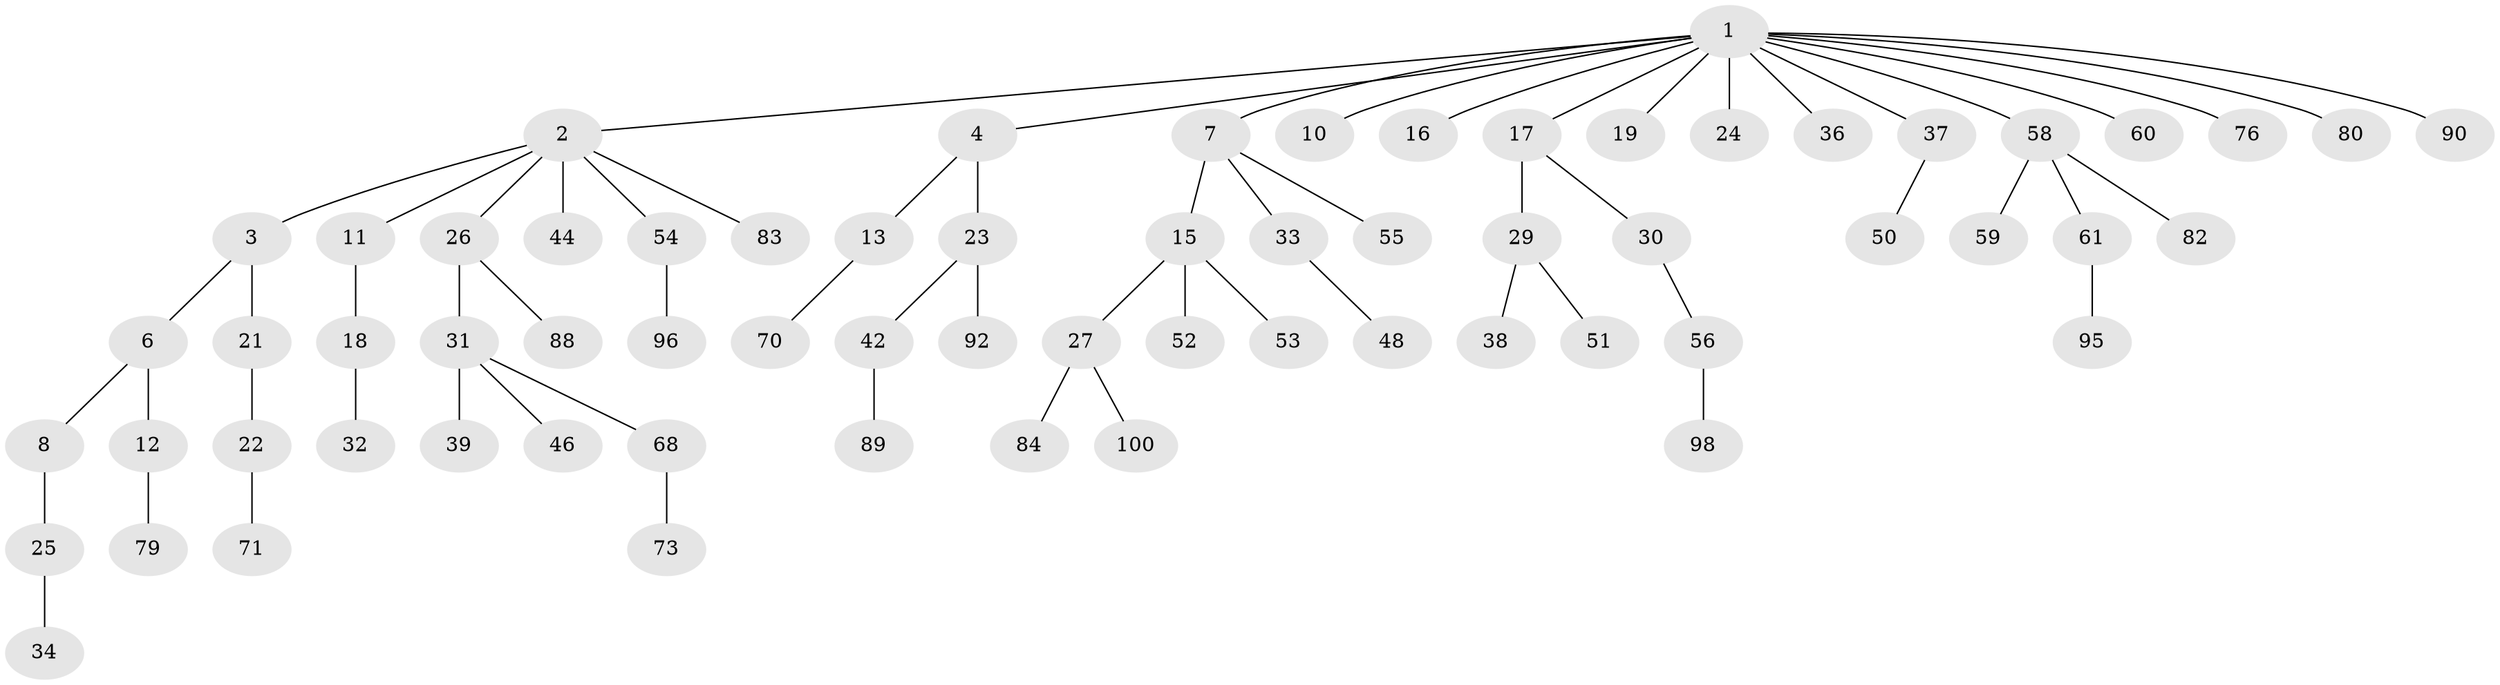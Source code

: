 // Generated by graph-tools (version 1.1) at 2025/52/02/27/25 19:52:11]
// undirected, 66 vertices, 65 edges
graph export_dot {
graph [start="1"]
  node [color=gray90,style=filled];
  1 [super="+5"];
  2 [super="+9"];
  3 [super="+14"];
  4 [super="+43"];
  6;
  7 [super="+93"];
  8 [super="+63"];
  10;
  11 [super="+85"];
  12 [super="+57"];
  13 [super="+28"];
  15 [super="+47"];
  16;
  17 [super="+20"];
  18 [super="+99"];
  19 [super="+67"];
  21 [super="+69"];
  22 [super="+49"];
  23;
  24 [super="+97"];
  25;
  26 [super="+45"];
  27 [super="+62"];
  29 [super="+40"];
  30 [super="+75"];
  31 [super="+35"];
  32 [super="+65"];
  33 [super="+94"];
  34 [super="+86"];
  36;
  37 [super="+41"];
  38;
  39 [super="+77"];
  42;
  44;
  46;
  48;
  50;
  51;
  52;
  53;
  54 [super="+66"];
  55;
  56 [super="+64"];
  58;
  59 [super="+72"];
  60;
  61 [super="+74"];
  68;
  70;
  71 [super="+91"];
  73 [super="+78"];
  76;
  79;
  80 [super="+81"];
  82 [super="+87"];
  83;
  84;
  88;
  89;
  90;
  92;
  95;
  96;
  98;
  100;
  1 -- 2;
  1 -- 4;
  1 -- 17;
  1 -- 24;
  1 -- 36;
  1 -- 58;
  1 -- 60;
  1 -- 76;
  1 -- 90;
  1 -- 16;
  1 -- 80;
  1 -- 19;
  1 -- 37;
  1 -- 7;
  1 -- 10;
  2 -- 3;
  2 -- 44;
  2 -- 54;
  2 -- 26;
  2 -- 11;
  2 -- 83;
  3 -- 6;
  3 -- 21;
  4 -- 13;
  4 -- 23;
  6 -- 8;
  6 -- 12;
  7 -- 15;
  7 -- 33;
  7 -- 55;
  8 -- 25;
  11 -- 18;
  12 -- 79;
  13 -- 70;
  15 -- 27;
  15 -- 52;
  15 -- 53;
  17 -- 30;
  17 -- 29;
  18 -- 32;
  21 -- 22;
  22 -- 71;
  23 -- 42;
  23 -- 92;
  25 -- 34;
  26 -- 31;
  26 -- 88;
  27 -- 84;
  27 -- 100;
  29 -- 38;
  29 -- 51;
  30 -- 56;
  31 -- 39;
  31 -- 46;
  31 -- 68;
  33 -- 48;
  37 -- 50;
  42 -- 89;
  54 -- 96;
  56 -- 98;
  58 -- 59;
  58 -- 61;
  58 -- 82;
  61 -- 95;
  68 -- 73;
}

